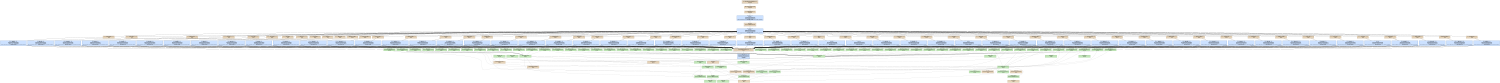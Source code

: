 digraph GSS {
   size = "10.000000,8.500000";
   concentrate = false;

   node [ shape = box, style = filled, color = "0.3 0.5 0.6", fillcolor = "0.3 0.2 0.9", fontname = "Monaco", fontsize = "9" ];
   n00001 [ label = "Default/libGSS.a\nba572453ced904dca6f3dbb826a83fc8\nMissing", color = "0.1 0.5 0.5", fillcolor = "0.1 0.2 0.9", peripheries = 3 ];
   n00002 [ label = "ppc/gss_libinit.o\n8d7881e9a98bd958b21a0d8b3ecbdd4b\nMissing", color = "0.1 0.5 0.5", fillcolor = "0.1 0.2 0.9" ];
   n00003 [ label = "Headers/Kerberos5Prefix.h\n0000000043975cdb0000000000001b65\nUpToDate" ];
   n00004 [ label = "Kerberos5Prefix-dolrzxllvuwqsqdsdpujjjnttwry/Kerberos5Prefix.h.gch\na92e23aca88b3f27a49ee60264ac1cb9\nMissing", color = "0.1 0.5 0.5", fillcolor = "0.1 0.2 0.9", peripheries = 3 ];
   n00005 [ label = "gssapi/gss_libinit.c\n0000000043975cdd00000000000004fc\nUpToDate" ];
   n00006 [ label = "ppc/disp_com_err_status.o\n18dd0921e01336841473f91779bd818e\nMissing", color = "0.1 0.5 0.5", fillcolor = "0.1 0.2 0.9" ];
   n00007 [ label = "generic/disp_com_err_status.c\n0000000043975cdd0000000000000905\nUpToDate" ];
   n00008 [ label = "ppc/disp_major_status.o\n1c949fa14297971062a3b6bff147780f\nMissing", color = "0.1 0.5 0.5", fillcolor = "0.1 0.2 0.9" ];
   n00009 [ label = "generic/disp_major_status.c\n0000000043975cdd0000000000002203\nUpToDate" ];
   n00010 [ label = "ppc/gssapi_generic.o\nd3687ed1070672fb3ac5341a1c69842f\nMissing", color = "0.1 0.5 0.5", fillcolor = "0.1 0.2 0.9" ];
   n00011 [ label = "generic/gssapi_generic.c\n0000000043975cdd0000000000001811\nUpToDate" ];
   n00012 [ label = "ppc/oid_ops.o\na5dab6c44d6c767a1d91e3dc9bcb2388\nMissing", color = "0.1 0.5 0.5", fillcolor = "0.1 0.2 0.9" ];
   n00013 [ label = "generic/oid_ops.c\n0000000043975cdd00000000000025f8\nUpToDate" ];
   n00014 [ label = "ppc/rel_buffer.o\n28a53aaaac1abc32f256302692ea35cf\nMissing", color = "0.1 0.5 0.5", fillcolor = "0.1 0.2 0.9" ];
   n00015 [ label = "generic/rel_buffer.c\n0000000043975cdd0000000000000710\nUpToDate" ];
   n00016 [ label = "ppc/rel_oid_set.o\n2dae4bbc6d60f2ddb8d6d41543e89181\nMissing", color = "0.1 0.5 0.5", fillcolor = "0.1 0.2 0.9" ];
   n00017 [ label = "generic/rel_oid_set.c\n0000000043975cdd0000000000000750\nUpToDate" ];
   n00018 [ label = "ppc/util_buffer.o\n56da5936ac83e92510b73ff135470aef\nMissing", color = "0.1 0.5 0.5", fillcolor = "0.1 0.2 0.9" ];
   n00019 [ label = "generic/util_buffer.c\n0000000043975cdd00000000000006c5\nUpToDate" ];
   n00020 [ label = "ppc/util_oid.o\n9b6314defb87b4a03dcbc07a96b034dd\nMissing", color = "0.1 0.5 0.5", fillcolor = "0.1 0.2 0.9" ];
   n00021 [ label = "generic/util_oid.c\n0000000043975cdd0000000000000958\nUpToDate" ];
   n00022 [ label = "ppc/util_ordering.o\nb84a7aff4fde25c822f0f70ea324fada\nMissing", color = "0.1 0.5 0.5", fillcolor = "0.1 0.2 0.9" ];
   n00023 [ label = "generic/util_ordering.c\n0000000043975cdd0000000000001a2c\nUpToDate" ];
   n00024 [ label = "ppc/util_set.o\n8454fa5f6ffbd6c4bb60dc87579a255b\nMissing", color = "0.1 0.5 0.5", fillcolor = "0.1 0.2 0.9" ];
   n00025 [ label = "generic/util_set.c\n0000000043975cdd000000000000090b\nUpToDate" ];
   n00026 [ label = "ppc/util_token.o\nbb53b7cf57ffe09ff8286de527fbdbab\nMissing", color = "0.1 0.5 0.5", fillcolor = "0.1 0.2 0.9" ];
   n00027 [ label = "generic/util_token.c\n0000000043975cdd00000000000019d5\nUpToDate" ];
   n00028 [ label = "ppc/util_validate.o\ncdf87b03011748301840b0b2ebf8b1dc\nMissing", color = "0.1 0.5 0.5", fillcolor = "0.1 0.2 0.9" ];
   n00029 [ label = "generic/util_validate.c\n0000000043975cdd00000000000018e8\nUpToDate" ];
   n00030 [ label = "ppc/accept_sec_context.o\nff9d74777640a760f19debf6d514ddf7\nMissing", color = "0.1 0.5 0.5", fillcolor = "0.1 0.2 0.9" ];
   n00031 [ label = "krb5/accept_sec_context.c\n0000000043975cdd00000000000074b5\nUpToDate" ];
   n00032 [ label = "ppc/acquire_cred.o\nd48e441c8ccfac51d6117a5f1714211d\nMissing", color = "0.1 0.5 0.5", fillcolor = "0.1 0.2 0.9" ];
   n00033 [ label = "krb5/acquire_cred.c\n0000000043975cdd00000000000046a0\nUpToDate" ];
   n00034 [ label = "ppc/add_cred.o\n32c1c17f03a40e3d76d345b97935efd1\nMissing", color = "0.1 0.5 0.5", fillcolor = "0.1 0.2 0.9" ];
   n00035 [ label = "krb5/add_cred.c\n0000000043975cdd0000000000002a79\nUpToDate" ];
   n00036 [ label = "ppc/canon_name.o\n61b0a40f15aaa326ac54ab1bc192a8dd\nMissing", color = "0.1 0.5 0.5", fillcolor = "0.1 0.2 0.9" ];
   n00037 [ label = "krb5/canon_name.c\n0000000043975cdd00000000000006d1\nUpToDate" ];
   n00038 [ label = "ppc/compare_name.o\n864991ac79f2d9deaa946a822e994259\nMissing", color = "0.1 0.5 0.5", fillcolor = "0.1 0.2 0.9" ];
   n00039 [ label = "krb5/compare_name.c\n0000000043975cdd0000000000000829\nUpToDate" ];
   n00040 [ label = "ppc/context_time.o\nf86533d16986d6434a0d2d7b0f5bb34e\nMissing", color = "0.1 0.5 0.5", fillcolor = "0.1 0.2 0.9" ];
   n00041 [ label = "krb5/context_time.c\n0000000043975cdd00000000000008a6\nUpToDate" ];
   n00042 [ label = "ppc/copy_ccache.o\nb5f3b747e79e4cc8c8b8a60783e9142a\nMissing", color = "0.1 0.5 0.5", fillcolor = "0.1 0.2 0.9" ];
   n00043 [ label = "krb5/copy_ccache.c\n0000000043975cdd0000000000000653\nUpToDate" ];
   n00044 [ label = "ppc/delete_sec_context.o\ned2a0dc343ac8fb7b99f7b2fa99d1939\nMissing", color = "0.1 0.5 0.5", fillcolor = "0.1 0.2 0.9" ];
   n00045 [ label = "krb5/delete_sec_context.c\n0000000043975cdd0000000000000d84\nUpToDate" ];
   n00046 [ label = "ppc/disp_name.o\n4df8b6c30d6b6c103aacfff614cd6e80\nMissing", color = "0.1 0.5 0.5", fillcolor = "0.1 0.2 0.9" ];
   n00047 [ label = "krb5/disp_name.c\n0000000043975cdd00000000000009b4\nUpToDate" ];
   n00048 [ label = "ppc/disp_status.o\n829847258e32ddabca9f53e924b565cf\nMissing", color = "0.1 0.5 0.5", fillcolor = "0.1 0.2 0.9" ];
   n00049 [ label = "krb5/disp_status.c\n0000000043975cdd0000000000000937\nUpToDate" ];
   n00050 [ label = "ppc/duplicate_name.o\nf22f39f88ec3435d7720b5333ec584d7\nMissing", color = "0.1 0.5 0.5", fillcolor = "0.1 0.2 0.9" ];
   n00051 [ label = "krb5/duplicate_name.c\n0000000043975cdd00000000000008d5\nUpToDate" ];
   n00052 [ label = "ppc/export_name.o\n0062fc764b492961ff43aed459fc3e86\nMissing", color = "0.1 0.5 0.5", fillcolor = "0.1 0.2 0.9" ];
   n00053 [ label = "krb5/export_name.c\n0000000043975cdd0000000000000afb\nUpToDate" ];
   n00054 [ label = "ppc/export_sec_context.o\n770791a4f412e22080cfa0b222a6a417\nMissing", color = "0.1 0.5 0.5", fillcolor = "0.1 0.2 0.9" ];
   n00055 [ label = "krb5/export_sec_context.c\n0000000043975cdd0000000000000c79\nUpToDate" ];
   n00056 [ label = "ppc/get_tkt_flags.o\n2a25ba93b81a2383073b1deedc38d035\nMissing", color = "0.1 0.5 0.5", fillcolor = "0.1 0.2 0.9" ];
   n00057 [ label = "krb5/get_tkt_flags.c\n0000000043975cdd0000000000000786\nUpToDate" ];
   n00058 [ label = "ppc/gssapi_krb5.o\nced040c2c2f312b8cd49bd5026575208\nMissing", color = "0.1 0.5 0.5", fillcolor = "0.1 0.2 0.9" ];
   n00059 [ label = "krb5/gssapi_krb5.c\n0000000043975cdd0000000000002166\nUpToDate" ];
   n00060 [ label = "ppc/import_name.o\n85741102b0a8d7bd1f876fb140665e5b\nMissing", color = "0.1 0.5 0.5", fillcolor = "0.1 0.2 0.9" ];
   n00061 [ label = "krb5/import_name.c\n0000000043975cdd0000000000001a10\nUpToDate" ];
   n00062 [ label = "ppc/indicate_mechs.o\n2082791222ff5f4fa4d2b58fa17d88a8\nMissing", color = "0.1 0.5 0.5", fillcolor = "0.1 0.2 0.9" ];
   n00063 [ label = "krb5/indicate_mechs.c\n0000000043975cdd0000000000000649\nUpToDate" ];
   n00064 [ label = "ppc/import_sec_context.o\n972f70c0d2c0cbb58389a5d347a7281d\nMissing", color = "0.1 0.5 0.5", fillcolor = "0.1 0.2 0.9" ];
   n00065 [ label = "krb5/import_sec_context.c\n0000000043975cdd0000000000000f91\nUpToDate" ];
   n00066 [ label = "ppc/init_sec_context.o\n8187caf3b4d74eb558b7c7cf2e239e3f\nMissing", color = "0.1 0.5 0.5", fillcolor = "0.1 0.2 0.9" ];
   n00067 [ label = "krb5/init_sec_context.c\n0000000043975cdd0000000000006c5d\nUpToDate" ];
   n00068 [ label = "ppc/inq_context.o\n3e2b828dd17b8da94412b5375c2d1e62\nMissing", color = "0.1 0.5 0.5", fillcolor = "0.1 0.2 0.9" ];
   n00069 [ label = "krb5/inq_context.c\n0000000043975cdd0000000000000f30\nUpToDate" ];
   n00070 [ label = "ppc/inq_cred.o\n06804392cc62910621d9c55dd414e1a8\nMissing", color = "0.1 0.5 0.5", fillcolor = "0.1 0.2 0.9" ];
   n00071 [ label = "krb5/inq_cred.c\n0000000043975cdd0000000000002059\nUpToDate" ];
   n00072 [ label = "ppc/inq_names.o\ne48379aa1fcd8fe349546755a07cbdd7\nMissing", color = "0.1 0.5 0.5", fillcolor = "0.1 0.2 0.9" ];
   n00073 [ label = "krb5/inq_names.c\n0000000043975cdd0000000000000d28\nUpToDate" ];
   n00074 [ label = "ppc/k5seal.o\n0bba29c9bf245081f66d1f1a21a4f5fb\nMissing", color = "0.1 0.5 0.5", fillcolor = "0.1 0.2 0.9" ];
   n00075 [ label = "krb5/k5seal.c\n0000000043975cdd0000000000002bdd\nUpToDate" ];
   n00076 [ label = "ppc/k5unseal.o\n14b729ed5ba855c180a624ed09e51a6d\nMissing", color = "0.1 0.5 0.5", fillcolor = "0.1 0.2 0.9" ];
   n00077 [ label = "krb5/k5unseal.c\n0000000043975cdd0000000000003a87\nUpToDate" ];
   n00078 [ label = "ppc/krb5_gss_glue.o\nd767f904d74909eac0448988562a8002\nMissing", color = "0.1 0.5 0.5", fillcolor = "0.1 0.2 0.9" ];
   n00079 [ label = "krb5/krb5_gss_glue.c\n0000000043975cdd00000000000040c6\nUpToDate" ];
   n00080 [ label = "ppc/process_context_token.o\nf6386085dd78db59e9fc7038d26733df\nMissing", color = "0.1 0.5 0.5", fillcolor = "0.1 0.2 0.9" ];
   n00081 [ label = "krb5/process_context_token.c\n0000000043975cdd000000000000087e\nUpToDate" ];
   n00082 [ label = "ppc/rel_cred.o\na40786b0f09a35040b2aa7d3f2bfefaa\nMissing", color = "0.1 0.5 0.5", fillcolor = "0.1 0.2 0.9" ];
   n00083 [ label = "krb5/rel_cred.c\n0000000043975cdd0000000000000a34\nUpToDate" ];
   n00084 [ label = "ppc/rel_oid.o\n436dbc6ac9baaa5a6ae8133a1bfe553e\nMissing", color = "0.1 0.5 0.5", fillcolor = "0.1 0.2 0.9" ];
   n00085 [ label = "krb5/rel_oid.c\n0000000043975cdd0000000000000ae3\nUpToDate" ];
   n00086 [ label = "ppc/seal.o\n5f653533f391e2ac99d61e9dcea40ea0\nMissing", color = "0.1 0.5 0.5", fillcolor = "0.1 0.2 0.9" ];
   n00087 [ label = "krb5/seal.c\n0000000043975cdd0000000000000915\nUpToDate" ];
   n00088 [ label = "ppc/ser_sctx.o\n0a6fdd03987b1147895cbb5eea2c13ff\nMissing", color = "0.1 0.5 0.5", fillcolor = "0.1 0.2 0.9" ];
   n00089 [ label = "krb5/ser_sctx.c\n0000000043975cdd0000000000004746\nUpToDate" ];
   n00090 [ label = "ppc/set_ccache.o\ndf4b7a21687d761cca063ad29e6446e2\nMissing", color = "0.1 0.5 0.5", fillcolor = "0.1 0.2 0.9" ];
   n00091 [ label = "krb5/set_ccache.c\n0000000043975cdd0000000000000aca\nUpToDate" ];
   n00092 [ label = "ppc/sign.o\nd61b910b6634fb0c3746790d59f73b69\nMissing", color = "0.1 0.5 0.5", fillcolor = "0.1 0.2 0.9" ];
   n00093 [ label = "krb5/sign.c\n0000000043975cdd0000000000000800\nUpToDate" ];
   n00094 [ label = "ppc/unseal.o\n9085a79949e7ecd392634a042472173d\nMissing", color = "0.1 0.5 0.5", fillcolor = "0.1 0.2 0.9" ];
   n00095 [ label = "krb5/unseal.c\n0000000043975cdd0000000000000928\nUpToDate" ];
   n00096 [ label = "ppc/util_cksum.o\n916327c61ba3edd38263950d0a025c05\nMissing", color = "0.1 0.5 0.5", fillcolor = "0.1 0.2 0.9" ];
   n00097 [ label = "krb5/util_cksum.c\n0000000043975cdd0000000000000ce2\nUpToDate" ];
   n00098 [ label = "ppc/rel_name.o\neaac11e85597d756b39afc5559cbd44e\nMissing", color = "0.1 0.5 0.5", fillcolor = "0.1 0.2 0.9" ];
   n00099 [ label = "krb5/rel_name.c\n0000000043975cdd0000000000000766\nUpToDate" ];
   n00100 [ label = "ppc/util_crypt.o\nefe5d8b082d2aaf0098c17ce2c17a012\nMissing", color = "0.1 0.5 0.5", fillcolor = "0.1 0.2 0.9" ];
   n00101 [ label = "krb5/util_crypt.c\n0000000043975cdd0000000000001c3f\nUpToDate" ];
   n00102 [ label = "ppc/util_seed.o\nfd1223c46b409f39e0a99671d1d6eb40\nMissing", color = "0.1 0.5 0.5", fillcolor = "0.1 0.2 0.9" ];
   n00103 [ label = "krb5/util_seed.c\n0000000043975cdd000000000000075a\nUpToDate" ];
   n00104 [ label = "ppc/val_cred.o\n342b7fca9d5f0135e765254aef78a561\nMissing", color = "0.1 0.5 0.5", fillcolor = "0.1 0.2 0.9" ];
   n00105 [ label = "krb5/val_cred.c\n0000000043975cdd0000000000000b7b\nUpToDate" ];
   n00106 [ label = "ppc/util_seqnum.o\n676e7e3d96e4447447c098630c89798a\nMissing", color = "0.1 0.5 0.5", fillcolor = "0.1 0.2 0.9" ];
   n00107 [ label = "krb5/util_seqnum.c\n0000000043975cdd0000000000000cca\nUpToDate" ];
   n00108 [ label = "ppc/verify.o\nd0d2efcda663b6e54df6a3fa96edfcdb\nMissing", color = "0.1 0.5 0.5", fillcolor = "0.1 0.2 0.9" ];
   n00109 [ label = "krb5/verify.c\n0000000043975cdd000000000000088e\nUpToDate" ];
   n00110 [ label = "ppc/wrap_size_limit.o\n817ecba158d3192459a707e6e54b75f4\nMissing", color = "0.1 0.5 0.5", fillcolor = "0.1 0.2 0.9" ];
   n00111 [ label = "krb5/wrap_size_limit.c\n0000000043975cdd00000000000017aa\nUpToDate" ];
   n00112 [ label = "ppc/k5sealv3.o\n4504a389032352871c7fc78112430451\nMissing", color = "0.1 0.5 0.5", fillcolor = "0.1 0.2 0.9" ];
   n00113 [ label = "krb5/k5sealv3.c\n0000000043975cdd0000000000003802\nUpToDate" ];
   n00114 [ label = "<Default/libGSS.a>\ncb20a81e3bcef6a78c7c456f49055a3e\nDepsUpdated", color = "0.1 0.5 0.5", fillcolor = "0.1 0.2 0.9", style = "filled,dashed" ];
   n00115 [ label = "<postprocessing_dependency_collector>\ncb20a81e3bcef6a78c7c456f49055a3e\nDepsUpdated", color = "0.1 0.5 0.5", fillcolor = "0.1 0.2 0.9", style = "filled,dashed" ];
   n00116 [ label = "<postprocessing_permissions_dependency_collector>\ncb20a81e3bcef6a78c7c456f49055a3e\nDepsUpdated", color = "0.1 0.5 0.5", fillcolor = "0.1 0.2 0.9", peripheries = 3 ];
   n00117 [ label = "ErrorTables/gssapi_err_generic.h\n00000000000000000000000000000000\nMissing", color = "0.1 0.5 0.5", fillcolor = "0.1 0.2 0.9" ];
   n00118 [ label = "ErrorTables/gssapi_err_krb5.h\n00000000000000000000000000000000\nMissing", color = "0.1 0.5 0.5", fillcolor = "0.1 0.2 0.9" ];
   n00119 [ label = "krb5/gssapiP_krb5.h\n0000000043975cdd00000000000050ae\nUpToDate" ];
   n00120 [ label = "gssapi/gss_libinit.h\n0000000043975cdd00000000000000b7\nUpToDate" ];
   n00121 [ label = "include/k5-platform.h\n0000000043975cdc000000000000453b\nUpToDate" ];
   n00122 [ label = "generic/gssapiP_generic.h\n0000000043975cdd0000000000002184\nUpToDate" ];
   n00123 [ label = "include/com_err.h\n00000000000000000000000000000000\nMissing", color = "0.1 0.5 0.5", fillcolor = "0.1 0.2 0.9" ];
   n00124 [ label = "include/limits.h\n0000000043765f840000000000000d8e\nUpToDate" ];
   n00125 [ label = "include/k5-int.h\n0000000043975cdc000000000000ec3b\nUpToDate" ];
   n00126 [ label = "krb5/gssapiP_krb5.h\n0000000043975cdd00000000000050ae\nUpToDate" ];
   n00127 [ label = "gssapi/gss_libinit.h\n0000000043975cdd00000000000000b7\nUpToDate" ];
   n00128 [ label = "include/krb5.h\n00000000000000000000000000000000\nMissing", color = "0.1 0.5 0.5", fillcolor = "0.1 0.2 0.9" ];
   n00129 [ label = "generic/gssapiP_generic.h\n0000000043975cdd0000000000002184\nUpToDate" ];
   n00130 [ label = "gssapi/gssapi_krb5.h\n00000000000000000000000000000000\nMissing", color = "0.1 0.5 0.5", fillcolor = "0.1 0.2 0.9" ];
   n00131 [ label = "include/k5-thread.h\n0000000043975cdc0000000000005fce\nUpToDate" ];
   n00132 [ label = "generic/gssapi_generic.h\n0000000043975cdd0000000000000800\nUpToDate" ];
   n00133 [ label = "krb5/osconf.h\n00000000000000000000000000000000\nMissing", color = "0.1 0.5 0.5", fillcolor = "0.1 0.2 0.9" ];
   n00134 [ label = "include/win-mac.h\n0000000043975cdc00000000000013ae\nUpToDate" ];
   n00135 [ label = "krb5/autoconf.h\n00000000000000000000000000000000\nMissing", color = "0.1 0.5 0.5", fillcolor = "0.1 0.2 0.9" ];
   n00136 [ label = "include/k5-platform.h\n0000000043975cdc000000000000453b\nUpToDate" ];
   n00137 [ label = "include/profile.h\n00000000000000000000000000000000\nMissing", color = "0.1 0.5 0.5", fillcolor = "0.1 0.2 0.9" ];
   n00138 [ label = "include/port-sockets.h\n0000000043975cdc000000000000151a\nUpToDate" ];
   n00139 [ label = "include/socket-utils.h\n0000000043975cdc0000000000001165\nUpToDate" ];
   n00140 [ label = "include/k5-thread.h\n0000000043975cdc0000000000005fce\nUpToDate" ];
   n00141 [ label = "krb5/kdb.h\n0000000043975cdc000000000000305f\nUpToDate" ];
   n00142 [ label = "include/syslimits.h\n0000000043765e16000000000000014a\nUpToDate" ];
   n00143 [ label = "include/stdint.h\n0000000043765d5e0000000000001a59\nUpToDate" ];
   n00144 [ label = "gssrpc/netdb.h\n00000000000000000000000000000000\nMissing", color = "0.1 0.5 0.5", fillcolor = "0.1 0.2 0.9" ];
   n00145 [ label = "gssapi/gssapi.h\n00000000000000000000000000000000\nMissing", color = "0.1 0.5 0.5", fillcolor = "0.1 0.2 0.9" ];
   n00146 [ label = "krb/auth_con.h\n0000000043975cdd0000000000000466\nUpToDate" ];
   n00147 [ label = "include/stdarg.h\n0000000043765d7e00000000000010d9\nUpToDate" ];

   node [ shape = box, style = "filled,bold", color = "0.7 0.5 0.7", fillcolor = "0.7 0.2 1.0", fontname = "Monaco", fontsize = "9" ];
   c00001 [ label = "CompileC gss_libinit.o <wt:4>\nwaitCount: 0\na92e23aceb1c63faa49ee60264aca582\n^ 2456a2454297baa21684eb895a6778c9\n= 8d7881e9a98bd958b21a0d8b3ecbdd4b\nIndirectlyNeedsToRun\nNeeds to run because at least one of the inputs to the command are scheduled to be updated.", color = "0.6 0.5 0.7", fillcolor = "0.6 0.2 1.0" ];
   c00002 [ label = "ProcessPCH Kerberos5Prefix.h.gch <wt:3>\nwaitCount: 0\n0000000043975cdb0000000000001b65\n^ a92e23aceb1c63fca49ee60264ac07dc\n= a92e23aca88b3f27a49ee60264ac1cb9\nNeedsToRun\n1 output is missing", color = "0.6 0.5 0.7", fillcolor = "0.6 0.2 1.0" ];
   c00003 [ label = "CompileC disp_com_err_status.o <wt:4>\nwaitCount: 0\na92e23aceb1c6268a49ee60264acee53\n^ b1f32a8d0b0f54ecb0ed1f151d116fdd\n= 18dd0921e01336841473f91779bd818e\nIndirectlyNeedsToRun\nNeeds to run because at least one of the inputs to the command are scheduled to be updated.", color = "0.6 0.5 0.7", fillcolor = "0.6 0.2 1.0" ];
   c00004 [ label = "CompileC disp_major_status.o <wt:4>\nwaitCount: 0\na92e23aceb1c6268a49ee60264acc555\n^ b5babc0da98bf578c63d50bd95ebbd5a\n= 1c949fa14297971062a3b6bff147780f\nIndirectlyNeedsToRun\nNeeds to run because at least one of the inputs to the command are scheduled to be updated.", color = "0.6 0.5 0.7", fillcolor = "0.6 0.2 1.0" ];
   c00005 [ label = "CompileC gssapi_generic.o <wt:4>\nwaitCount: 0\na92e23aceb1c6268a49ee60264acff47\n^ 7a465d7dec1a10939e5bd21878c57b68\n= d3687ed1070672fb3ac5341a1c69842f\nIndirectlyNeedsToRun\nNeeds to run because at least one of the inputs to the command are scheduled to be updated.", color = "0.6 0.5 0.7", fillcolor = "0.6 0.2 1.0" ];
   c00006 [ label = "CompileC oid_ops.o <wt:4>\nwaitCount: 0\na92e23aceb1c6268a49ee60264acc2ae\n^ 0cf49568a6701412b90f05deff67e126\n= a5dab6c44d6c767a1d91e3dc9bcb2388\nIndirectlyNeedsToRun\nNeeds to run because at least one of the inputs to the command are scheduled to be updated.", color = "0.6 0.5 0.7", fillcolor = "0.6 0.2 1.0" ];
   c00007 [ label = "CompileC rel_buffer.o <wt:4>\nwaitCount: 0\na92e23aceb1c6268a49ee60264ace046\n^ 818b19064706de5a56c8d624f646d589\n= 28a53aaaac1abc32f256302692ea35cf\nIndirectlyNeedsToRun\nNeeds to run because at least one of the inputs to the command are scheduled to be updated.", color = "0.6 0.5 0.7", fillcolor = "0.6 0.2 1.0" ];
   c00008 [ label = "CompileC rel_oid_set.o <wt:4>\nwaitCount: 0\na92e23aceb1c6268a49ee60264ace006\n^ 84806810867c90b51c48321727447187\n= 2dae4bbc6d60f2ddb8d6d41543e89181\nIndirectlyNeedsToRun\nNeeds to run because at least one of the inputs to the command are scheduled to be updated.", color = "0.6 0.5 0.7", fillcolor = "0.6 0.2 1.0" ];
   c00009 [ label = "CompileC util_buffer.o <wt:4>\nwaitCount: 0\na92e23aceb1c6268a49ee60264ace193\n^ fff47a9a479f8b4db429d9f351ebeb7c\n= 56da5936ac83e92510b73ff135470aef\nIndirectlyNeedsToRun\nNeeds to run because at least one of the inputs to the command are scheduled to be updated.", color = "0.6 0.5 0.7", fillcolor = "0.6 0.2 1.0" ];
   c00010 [ label = "CompileC util_oid.o <wt:4>\nwaitCount: 0\na92e23aceb1c6268a49ee60264acee0e\n^ 324d3772109bd6c899552678f21cdad3\n= 9b6314defb87b4a03dcbc07a96b034dd\nIndirectlyNeedsToRun\nNeeds to run because at least one of the inputs to the command are scheduled to be updated.", color = "0.6 0.5 0.7", fillcolor = "0.6 0.2 1.0" ];
   c00011 [ label = "CompileC util_ordering.o <wt:4>\nwaitCount: 0\na92e23aceb1c6268a49ee60264acfd7a\n^ 11645953a4c247a0866e110cc78807a0\n= b84a7aff4fde25c822f0f70ea324fada\nIndirectlyNeedsToRun\nNeeds to run because at least one of the inputs to the command are scheduled to be updated.", color = "0.6 0.5 0.7", fillcolor = "0.6 0.2 1.0" ];
   c00012 [ label = "CompileC util_set.o <wt:4>\nwaitCount: 0\na92e23aceb1c6268a49ee60264acee5d\n^ 2d7ad9f384e7b4ac1ffe3a853336cb06\n= 8454fa5f6ffbd6c4bb60dc87579a255b\nIndirectlyNeedsToRun\nNeeds to run because at least one of the inputs to the command are scheduled to be updated.", color = "0.6 0.5 0.7", fillcolor = "0.6 0.2 1.0" ];
   c00013 [ label = "CompileC util_token.o <wt:4>\nwaitCount: 0\na92e23aceb1c6268a49ee60264acfe83\n^ 127d9463bce382f75cb68be743572528\n= bb53b7cf57ffe09ff8286de527fbdbab\nIndirectlyNeedsToRun\nNeeds to run because at least one of the inputs to the command are scheduled to be updated.", color = "0.6 0.5 0.7", fillcolor = "0.6 0.2 1.0" ];
   c00014 [ label = "CompileC util_validate.o <wt:4>\nwaitCount: 0\na92e23aceb1c63faa49ee60264acf37a\n^ 64d658afea0b2bcabcde56b08f5442a6\n= cdf87b03011748301840b0b2ebf8b1dc\nIndirectlyNeedsToRun\nNeeds to run because at least one of the inputs to the command are scheduled to be updated.", color = "0.6 0.5 0.7", fillcolor = "0.6 0.2 1.0" ];
   c00015 [ label = "CompileC accept_sec_context.o <wt:4>\nwaitCount: 0\na92e23aca86a3f37a49ee60264ac4280\n^ 56b357dbde2a985755030df4b1b89f77\n= ff9d74777640a760f19debf6d514ddf7\nIndirectlyNeedsToRun\nNeeds to run because at least one of the inputs to the command are scheduled to be updated.", color = "0.6 0.5 0.7", fillcolor = "0.6 0.2 1.0" ];
   c00016 [ label = "CompileC acquire_cred.o <wt:4>\nwaitCount: 0\na92e23acebfd63eaa49ee60264ac7022\n^ 7da067b06732cfbb728f9c5d73b8513f\n= d48e441c8ccfac51d6117a5f1714211d\nIndirectlyNeedsToRun\nNeeds to run because at least one of the inputs to the command are scheduled to be updated.", color = "0.6 0.5 0.7", fillcolor = "0.6 0.2 1.0" ];
   c00017 [ label = "CompileC add_cred.o <wt:4>\nwaitCount: 0\na92e23aca88b3eb5a49ee60264ac9d81\n^ 9befe2d3ab2f3088d24da3bb1d997250\n= 32c1c17f03a40e3d76d345b97935efd1\nIndirectlyNeedsToRun\nNeeds to run because at least one of the inputs to the command are scheduled to be updated.", color = "0.6 0.5 0.7", fillcolor = "0.6 0.2 1.0" ];
   c00018 [ label = "CompileC canon_name.o <wt:4>\nwaitCount: 0\na92e23aca88b3eb5a49ee60264acb129\n^ c89e87a3bd219d9308ca4d19a53e19f4\n= 61b0a40f15aaa326ac54ab1bc192a8dd\nIndirectlyNeedsToRun\nNeeds to run because at least one of the inputs to the command are scheduled to be updated.", color = "0.6 0.5 0.7", fillcolor = "0.6 0.2 1.0" ];
   c00019 [ label = "CompileC compare_name.o <wt:4>\nwaitCount: 0\na92e23aca88b3eb5a49ee60264acbfd1\n^ 2f67b200d179e76b0e0a8c804a35fd88\n= 864991ac79f2d9deaa946a822e994259\nIndirectlyNeedsToRun\nNeeds to run because at least one of the inputs to the command are scheduled to be updated.", color = "0.6 0.5 0.7", fillcolor = "0.6 0.2 1.0" ];
   c00020 [ label = "CompileC context_time.o <wt:4>\nwaitCount: 0\na92e23aca88b3eb5a49ee60264acbf5e\n^ 514b107dc10de8f6ee93cb796bf70c10\n= f86533d16986d6434a0d2d7b0f5bb34e\nIndirectlyNeedsToRun\nNeeds to run because at least one of the inputs to the command are scheduled to be updated.", color = "0.6 0.5 0.7", fillcolor = "0.6 0.2 1.0" ];
   c00021 [ label = "CompileC copy_ccache.o <wt:4>\nwaitCount: 0\na92e23aca88b3eb5a49ee60264acb1ab\n^ 1cdd94eb4f15727d6c264005e745a581\n= b5f3b747e79e4cc8c8b8a60783e9142a\nIndirectlyNeedsToRun\nNeeds to run because at least one of the inputs to the command are scheduled to be updated.", color = "0.6 0.5 0.7", fillcolor = "0.6 0.2 1.0" ];
   c00022 [ label = "CompileC delete_sec_context.o <wt:4>\nwaitCount: 0\na92e23aca88b3eb5a49ee60264acba7c\n^ 44042e6feb27b1021d019d2dcd31a345\n= ed2a0dc343ac8fb7b99f7b2fa99d1939\nIndirectlyNeedsToRun\nNeeds to run because at least one of the inputs to the command are scheduled to be updated.", color = "0.6 0.5 0.7", fillcolor = "0.6 0.2 1.0" ];
   c00023 [ label = "CompileC disp_name.o <wt:4>\nwaitCount: 0\na92e23aca88b3eb5a49ee60264acbe4c\n^ e4d6956fa5e052a59e3219f47061d0cc\n= 4df8b6c30d6b6c103aacfff614cd6e80\nIndirectlyNeedsToRun\nNeeds to run because at least one of the inputs to the command are scheduled to be updated.", color = "0.6 0.5 0.7", fillcolor = "0.6 0.2 1.0" ];
   c00024 [ label = "CompileC disp_status.o <wt:4>\nwaitCount: 0\na92e23aceb1c6268a49ee60264acbe78\n^ 2bb66489652ebfc36e01b5eb4019dbb7\n= 829847258e32ddabca9f53e924b565cf\nIndirectlyNeedsToRun\nNeeds to run because at least one of the inputs to the command are scheduled to be updated.", color = "0.6 0.5 0.7", fillcolor = "0.6 0.2 1.0" ];
   c00025 [ label = "CompileC duplicate_name.o <wt:4>\nwaitCount: 0\na92e23aca88b3eb5a49ee60264acbf2d\n^ 5b011a5426487de8d3be53315a693bfa\n= f22f39f88ec3435d7720b5333ec584d7\nIndirectlyNeedsToRun\nNeeds to run because at least one of the inputs to the command are scheduled to be updated.", color = "0.6 0.5 0.7", fillcolor = "0.6 0.2 1.0" ];
   c00026 [ label = "CompileC export_name.o <wt:4>\nwaitCount: 0\na92e23aca88b3eb5a49ee60264acbd03\n^ a94cdfdae3c217d45bdd48d63d508385\n= 0062fc764b492961ff43aed459fc3e86\nIndirectlyNeedsToRun\nNeeds to run because at least one of the inputs to the command are scheduled to be updated.", color = "0.6 0.5 0.7", fillcolor = "0.6 0.2 1.0" ];
   c00027 [ label = "CompileC export_sec_context.o <wt:4>\nwaitCount: 0\na92e23aca88b3eb5a49ee60264acbb81\n^ de29b2085c99dc95245146b0460a1f96\n= 770791a4f412e22080cfa0b222a6a417\nIndirectlyNeedsToRun\nNeeds to run because at least one of the inputs to the command are scheduled to be updated.", color = "0.6 0.5 0.7", fillcolor = "0.6 0.2 1.0" ];
   c00028 [ label = "CompileC get_tkt_flags.o <wt:4>\nwaitCount: 0\na92e23aca88b3eb5a49ee60264acb07e\n^ 830b993f10911d36a3a5fbecb894604b\n= 2a25ba93b81a2383073b1deedc38d035\nIndirectlyNeedsToRun\nNeeds to run because at least one of the inputs to the command are scheduled to be updated.", color = "0.6 0.5 0.7", fillcolor = "0.6 0.2 1.0" ];
   c00029 [ label = "CompileC gssapi_krb5.o <wt:4>\nwaitCount: 0\na92e23aca86a3f37a49ee60264ac1753\n^ 67fe636e6a992d8f69d75b5242fb455b\n= ced040c2c2f312b8cd49bd5026575208\nIndirectlyNeedsToRun\nNeeds to run because at least one of the inputs to the command are scheduled to be updated.", color = "0.6 0.5 0.7", fillcolor = "0.6 0.2 1.0" ];
   c00030 [ label = "CompileC import_name.o <wt:4>\nwaitCount: 0\na92e23aca88b3eb5a49ee60264acade8\n^ 2c5a32ae1823e908bb1989b324caf3b3\n= 85741102b0a8d7bd1f876fb140665e5b\nIndirectlyNeedsToRun\nNeeds to run because at least one of the inputs to the command are scheduled to be updated.", color = "0.6 0.5 0.7", fillcolor = "0.6 0.2 1.0" ];
   c00031 [ label = "CompileC indicate_mechs.o <wt:4>\nwaitCount: 0\na92e23aca88b3eb5a49ee60264acb1b1\n^ 89ac5abe8a7461fa004c538dc5d13919\n= 2082791222ff5f4fa4d2b58fa17d88a8\nIndirectlyNeedsToRun\nNeeds to run because at least one of the inputs to the command are scheduled to be updated.", color = "0.6 0.5 0.7", fillcolor = "0.6 0.2 1.0" ];
   c00032 [ label = "CompileC import_sec_context.o <wt:4>\nwaitCount: 0\na92e23aca86a3f37a49ee60264ac39a4\n^ 3e01536c7aaaf482271743d1230b11b9\n= 972f70c0d2c0cbb58389a5d347a7281d\nIndirectlyNeedsToRun\nNeeds to run because at least one of the inputs to the command are scheduled to be updated.", color = "0.6 0.5 0.7", fillcolor = "0.6 0.2 1.0" ];
   c00033 [ label = "CompileC init_sec_context.o <wt:4>\nwaitCount: 0\na92e23acebfd63eaa49ee60264ac5e0e\n^ 28a9e95f5f2a2d5ffc2921cd4a8fc031\n= 8187caf3b4d74eb558b7c7cf2e239e3f\nIndirectlyNeedsToRun\nNeeds to run because at least one of the inputs to the command are scheduled to be updated.", color = "0.6 0.5 0.7", fillcolor = "0.6 0.2 1.0" ];
   c00034 [ label = "CompileC inq_context.o <wt:4>\nwaitCount: 0\na92e23aca88b3eb5a49ee60264acb8c8\n^ 9705a12179f0b31ce08c53353881a6aa\n= 3e2b828dd17b8da94412b5375c2d1e62\nIndirectlyNeedsToRun\nNeeds to run because at least one of the inputs to the command are scheduled to be updated.", color = "0.6 0.5 0.7", fillcolor = "0.6 0.2 1.0" ];
   c00035 [ label = "CompileC inq_cred.o <wt:4>\nwaitCount: 0\na92e23aca88b3eb5a49ee60264ac97a1\n^ afae603e64e9afb38547235fb0b87609\n= 06804392cc62910621d9c55dd414e1a8\nIndirectlyNeedsToRun\nNeeds to run because at least one of the inputs to the command are scheduled to be updated.", color = "0.6 0.5 0.7", fillcolor = "0.6 0.2 1.0" ];
   c00036 [ label = "CompileC inq_names.o <wt:4>\nwaitCount: 0\na92e23aca88b3eb5a49ee60264acbad0\n^ 4dad5a06b746b156edca8157c4d00707\n= e48379aa1fcd8fe349546755a07cbdd7\nIndirectlyNeedsToRun\nNeeds to run because at least one of the inputs to the command are scheduled to be updated.", color = "0.6 0.5 0.7", fillcolor = "0.6 0.2 1.0" ];
   c00037 [ label = "CompileC k5seal.o <wt:4>\nwaitCount: 0\na92e23aca88b3eb5a49ee60264ac9c25\n^ a2940a6517af6e3452f3f918450869de\n= 0bba29c9bf245081f66d1f1a21a4f5fb\nIndirectlyNeedsToRun\nNeeds to run because at least one of the inputs to the command are scheduled to be updated.", color = "0.6 0.5 0.7", fillcolor = "0.6 0.2 1.0" ];
   c00038 [ label = "CompileC k5unseal.o <wt:4>\nwaitCount: 0\na92e23aca88b3eb5a49ee60264ac8d7f\n^ bd990a41f3236b742438c2ef6d499712\n= 14b729ed5ba855c180a624ed09e51a6d\nIndirectlyNeedsToRun\nNeeds to run because at least one of the inputs to the command are scheduled to be updated.", color = "0.6 0.5 0.7", fillcolor = "0.6 0.2 1.0" ];
   c00039 [ label = "CompileC krb5_gss_glue.o <wt:4>\nwaitCount: 0\na92e23aca88b3eb5a49ee60264acf73e\n^ 7e49daa87fc2375f64da6f8a3286773c\n= d767f904d74909eac0448988562a8002\nIndirectlyNeedsToRun\nNeeds to run because at least one of the inputs to the command are scheduled to be updated.", color = "0.6 0.5 0.7", fillcolor = "0.6 0.2 1.0" ];
   c00040 [ label = "CompileC process_context_token.o <wt:4>\nwaitCount: 0\na92e23aca88b3eb5a49ee60264acbf86\n^ 5f16432975f3e5ec4d62963ab6cb8c59\n= f6386085dd78db59e9fc7038d26733df\nIndirectlyNeedsToRun\nNeeds to run because at least one of the inputs to the command are scheduled to be updated.", color = "0.6 0.5 0.7", fillcolor = "0.6 0.2 1.0" ];
   c00041 [ label = "CompileC rel_cred.o <wt:4>\nwaitCount: 0\na92e23aca88b3eb5a49ee60264acbdcc\n^ 0d29a51c58110bb1afb441d196135266\n= a40786b0f09a35040b2aa7d3f2bfefaa\nIndirectlyNeedsToRun\nNeeds to run because at least one of the inputs to the command are scheduled to be updated.", color = "0.6 0.5 0.7", fillcolor = "0.6 0.2 1.0" ];
   c00042 [ label = "CompileC rel_oid.o <wt:4>\nwaitCount: 0\na92e23aca88b3eb5a49ee60264acbd1b\n^ ea439fc6613194efce76f5387f52e825\n= 436dbc6ac9baaa5a6ae8133a1bfe553e\nIndirectlyNeedsToRun\nNeeds to run because at least one of the inputs to the command are scheduled to be updated.", color = "0.6 0.5 0.7", fillcolor = "0.6 0.2 1.0" ];
   c00043 [ label = "CompileC seal.o <wt:4>\nwaitCount: 0\na92e23aca88b3eb5a49ee60264acbeed\n^ f64b169f5b1adc193d48f89faa08b04d\n= 5f653533f391e2ac99d61e9dcea40ea0\nIndirectlyNeedsToRun\nNeeds to run because at least one of the inputs to the command are scheduled to be updated.", color = "0.6 0.5 0.7", fillcolor = "0.6 0.2 1.0" ];
   c00044 [ label = "CompileC ser_sctx.o <wt:4>\nwaitCount: 0\na92e23aca86a3f37a49ee60264ac7173\n^ a341feaf30112e702dc25d5c8e80628c\n= 0a6fdd03987b1147895cbb5eea2c13ff\nIndirectlyNeedsToRun\nNeeds to run because at least one of the inputs to the command are scheduled to be updated.", color = "0.6 0.5 0.7", fillcolor = "0.6 0.2 1.0" ];
   c00045 [ label = "CompileC set_ccache.o <wt:4>\nwaitCount: 0\na92e23aca88b3eb5a49ee60264acbd32\n^ 7665598dc0f648a96e98dcd0fac8fbd0\n= df4b7a21687d761cca063ad29e6446e2\nIndirectlyNeedsToRun\nNeeds to run because at least one of the inputs to the command are scheduled to be updated.", color = "0.6 0.5 0.7", fillcolor = "0.6 0.2 1.0" ];
   c00046 [ label = "CompileC sign.o <wt:4>\nwaitCount: 0\na92e23aca88b3eb5a49ee60264acbff8\n^ 7f35b2a7cebfc5b993d89f0f3d5b8491\n= d61b910b6634fb0c3746790d59f73b69\nIndirectlyNeedsToRun\nNeeds to run because at least one of the inputs to the command are scheduled to be updated.", color = "0.6 0.5 0.7", fillcolor = "0.6 0.2 1.0" ];
   c00047 [ label = "CompileC unseal.o <wt:4>\nwaitCount: 0\na92e23aca88b3eb5a49ee60264acbed0\n^ 39ab8435e16cd26636fdac0640dea9ed\n= 9085a79949e7ecd392634a042472173d\nIndirectlyNeedsToRun\nNeeds to run because at least one of the inputs to the command are scheduled to be updated.", color = "0.6 0.5 0.7", fillcolor = "0.6 0.2 1.0" ];
   c00048 [ label = "CompileC util_cksum.o <wt:4>\nwaitCount: 0\na92e23aca88b3eb5a49ee60264acbb1a\n^ 384d046ab328d36626fd730f6eaee71f\n= 916327c61ba3edd38263950d0a025c05\nIndirectlyNeedsToRun\nNeeds to run because at least one of the inputs to the command are scheduled to be updated.", color = "0.6 0.5 0.7", fillcolor = "0.6 0.2 1.0" ];
   c00049 [ label = "CompileC rel_name.o <wt:4>\nwaitCount: 0\na92e23aca88b3eb5a49ee60264acb09e\n^ 43823244fd1ce9e317041a573d6764d0\n= eaac11e85597d756b39afc5559cbd44e\nIndirectlyNeedsToRun\nNeeds to run because at least one of the inputs to the command are scheduled to be updated.", color = "0.6 0.5 0.7", fillcolor = "0.6 0.2 1.0" ];
   c00050 [ label = "CompileC util_crypt.o <wt:4>\nwaitCount: 0\na92e23aca86a3f37a49ee60264ac2a0a\n^ 46cbfb1c2ab895c7ad12f1cc48bb8a18\n= efe5d8b082d2aaf0098c17ce2c17a012\nIndirectlyNeedsToRun\nNeeds to run because at least one of the inputs to the command are scheduled to be updated.", color = "0.6 0.5 0.7", fillcolor = "0.6 0.2 1.0" ];
   c00051 [ label = "CompileC util_seed.o <wt:4>\nwaitCount: 0\na92e23aca88b3eb5a49ee60264acb0a2\n^ 543c0068c3cba18c44377073b57a5be2\n= fd1223c46b409f39e0a99671d1d6eb40\nIndirectlyNeedsToRun\nNeeds to run because at least one of the inputs to the command are scheduled to be updated.", color = "0.6 0.5 0.7", fillcolor = "0.6 0.2 1.0" ];
   c00052 [ label = "CompileC val_cred.o <wt:4>\nwaitCount: 0\na92e23aca88b3eb5a49ee60264acbc83\n^ 9d055c6635d43f8043fbc3488bd419e2\n= 342b7fca9d5f0135e765254aef78a561\nIndirectlyNeedsToRun\nNeeds to run because at least one of the inputs to the command are scheduled to be updated.", color = "0.6 0.5 0.7", fillcolor = "0.6 0.2 1.0" ];
   c00053 [ label = "CompileC util_seqnum.o <wt:4>\nwaitCount: 0\na92e23aca86a3f37a49ee60264ac3aff\n^ ce405d913e8e7b43e35e7e6168254375\n= 676e7e3d96e4447447c098630c89798a\nIndirectlyNeedsToRun\nNeeds to run because at least one of the inputs to the command are scheduled to be updated.", color = "0.6 0.5 0.7", fillcolor = "0.6 0.2 1.0" ];
   c00054 [ label = "CompileC verify.o <wt:4>\nwaitCount: 0\na92e23aca88b3eb5a49ee60264acbf76\n^ 79fccc610ee88850e96845f8f24143ad\n= d0d2efcda663b6e54df6a3fa96edfcdb\nIndirectlyNeedsToRun\nNeeds to run because at least one of the inputs to the command are scheduled to be updated.", color = "0.6 0.5 0.7", fillcolor = "0.6 0.2 1.0" ];
   c00055 [ label = "CompileC wrap_size_limit.o <wt:4>\nwaitCount: 0\na92e23aca88b3eb5a49ee60264aca052\n^ 2850e80df0582791fd39e1e481e7d5a6\n= 817ecba158d3192459a707e6e54b75f4\nIndirectlyNeedsToRun\nNeeds to run because at least one of the inputs to the command are scheduled to be updated.", color = "0.6 0.5 0.7", fillcolor = "0.6 0.2 1.0" ];
   c00056 [ label = "CompileC k5sealv3.o <wt:4>\nwaitCount: 0\na92e23aceb1c63dba49ee60264ac08df\n^ ec2a8025e83f315cb8e1218376ef0c8e\n= 4504a389032352871c7fc78112430451\nIndirectlyNeedsToRun\nNeeds to run because at least one of the inputs to the command are scheduled to be updated.", color = "0.6 0.5 0.7", fillcolor = "0.6 0.2 1.0" ];
   c00057 [ label = "Libtool libGSS.a <wt:4>\nwaitCount: 0\nd9889bb36dfaa5a0de7969558ba05d47\n^ 63dfbfe0a323a17c788ab2edad08628f\n= ba572453ced904dca6f3dbb826a83fc8\nIndirectlyNeedsToRun\nNeeds to run because at least one of the inputs to the command are scheduled to be updated.", color = "0.6 0.5 0.7", fillcolor = "0.6 0.2 1.0" ];
   c00058 [ label = "Ranlib libGSS.a <wt:9>\nwaitCount: 0\nba572453ced904dca6f3dbb826a83fc8\n^ 71778c4df517f27b2a8f9ed76fad65f6\n= cb20a81e3bcef6a78c7c456f49055a3e\nIndirectlyNeedsToRun\nNeeds to run because at least one of the inputs to the command are scheduled to be updated.", color = "0.6 0.5 0.7", fillcolor = "0.6 0.2 1.0" ];

   edge [ style = solid, color = black, arrowhead = none, arrowtail = normal ];
   n00001 -> { c00057 };
   n00002 -> { c00001 };
   n00004 -> { c00002 };
   n00006 -> { c00003 };
   n00008 -> { c00004 };
   n00010 -> { c00005 };
   n00012 -> { c00006 };
   n00014 -> { c00007 };
   n00016 -> { c00008 };
   n00018 -> { c00009 };
   n00020 -> { c00010 };
   n00022 -> { c00011 };
   n00024 -> { c00012 };
   n00026 -> { c00013 };
   n00028 -> { c00014 };
   n00030 -> { c00015 };
   n00032 -> { c00016 };
   n00034 -> { c00017 };
   n00036 -> { c00018 };
   n00038 -> { c00019 };
   n00040 -> { c00020 };
   n00042 -> { c00021 };
   n00044 -> { c00022 };
   n00046 -> { c00023 };
   n00048 -> { c00024 };
   n00050 -> { c00025 };
   n00052 -> { c00026 };
   n00054 -> { c00027 };
   n00056 -> { c00028 };
   n00058 -> { c00029 };
   n00060 -> { c00030 };
   n00062 -> { c00031 };
   n00064 -> { c00032 };
   n00066 -> { c00033 };
   n00068 -> { c00034 };
   n00070 -> { c00035 };
   n00072 -> { c00036 };
   n00074 -> { c00037 };
   n00076 -> { c00038 };
   n00078 -> { c00039 };
   n00080 -> { c00040 };
   n00082 -> { c00041 };
   n00084 -> { c00042 };
   n00086 -> { c00043 };
   n00088 -> { c00044 };
   n00090 -> { c00045 };
   n00092 -> { c00046 };
   n00094 -> { c00047 };
   n00096 -> { c00048 };
   n00098 -> { c00049 };
   n00100 -> { c00050 };
   n00102 -> { c00051 };
   n00104 -> { c00052 };
   n00106 -> { c00053 };
   n00108 -> { c00054 };
   n00110 -> { c00055 };
   n00112 -> { c00056 };
   n00114 -> { c00058 };
   n00115 -> { n00114 };
   n00116 -> { n00115 };
   c00001 -> { n00004 n00005 };
   c00002 -> { n00003 };
   c00003 -> { n00004 n00007 };
   c00004 -> { n00004 n00009 };
   c00005 -> { n00004 n00011 };
   c00006 -> { n00004 n00013 };
   c00007 -> { n00004 n00015 };
   c00008 -> { n00004 n00017 };
   c00009 -> { n00004 n00019 };
   c00010 -> { n00004 n00021 };
   c00011 -> { n00004 n00023 };
   c00012 -> { n00004 n00025 };
   c00013 -> { n00004 n00027 };
   c00014 -> { n00004 n00029 };
   c00015 -> { n00004 n00031 };
   c00016 -> { n00004 n00033 };
   c00017 -> { n00004 n00035 };
   c00018 -> { n00004 n00037 };
   c00019 -> { n00004 n00039 };
   c00020 -> { n00004 n00041 };
   c00021 -> { n00004 n00043 };
   c00022 -> { n00004 n00045 };
   c00023 -> { n00004 n00047 };
   c00024 -> { n00004 n00049 };
   c00025 -> { n00004 n00051 };
   c00026 -> { n00004 n00053 };
   c00027 -> { n00004 n00055 };
   c00028 -> { n00004 n00057 };
   c00029 -> { n00004 n00059 };
   c00030 -> { n00004 n00061 };
   c00031 -> { n00004 n00063 };
   c00032 -> { n00004 n00065 };
   c00033 -> { n00004 n00067 };
   c00034 -> { n00004 n00069 };
   c00035 -> { n00004 n00071 };
   c00036 -> { n00004 n00073 };
   c00037 -> { n00004 n00075 };
   c00038 -> { n00004 n00077 };
   c00039 -> { n00004 n00079 };
   c00040 -> { n00004 n00081 };
   c00041 -> { n00004 n00083 };
   c00042 -> { n00004 n00085 };
   c00043 -> { n00004 n00087 };
   c00044 -> { n00004 n00089 };
   c00045 -> { n00004 n00091 };
   c00046 -> { n00004 n00093 };
   c00047 -> { n00004 n00095 };
   c00048 -> { n00004 n00097 };
   c00049 -> { n00004 n00099 };
   c00050 -> { n00004 n00101 };
   c00051 -> { n00004 n00103 };
   c00052 -> { n00004 n00105 };
   c00053 -> { n00004 n00107 };
   c00054 -> { n00004 n00109 };
   c00055 -> { n00004 n00111 };
   c00056 -> { n00004 n00113 };
   c00057 -> { n00002 n00006 n00008 n00010 n00012 n00014 n00016 n00018 n00020 n00022 n00024 n00026 n00028 n00030 n00032 n00034 n00036 n00038 n00040 n00042 n00044 n00046 n00048 n00050 n00052 n00054 n00056 n00058 n00060 n00062 n00064 n00066 n00068 n00070 n00072 n00074 n00076 n00078 n00080 n00082 n00084 n00086 n00088 n00090 n00092 n00094 n00096 n00098 n00100 n00102 n00104 n00106 n00108 n00110 n00112 };
   c00058 -> { n00001 };

   edge [ style = solid, color = gray60, arrowhead = none, arrowtail = normal ];
   n00005 -> { n00117 n00118 n00119 n00120 n00121 };
   n00007 -> { n00122 n00123 };
   n00009 -> { n00122 };
   n00011 -> { n00122 };
   n00013 -> { n00122 };
   n00015 -> { n00122 };
   n00017 -> { n00122 };
   n00019 -> { n00122 };
   n00021 -> { n00122 };
   n00023 -> { n00122 };
   n00025 -> { n00122 };
   n00027 -> { n00122 };
   n00029 -> { n00122 n00124 };
   n00031 -> { n00125 n00126 };
   n00033 -> { n00125 n00127 n00126 };
   n00035 -> { n00126 };
   n00037 -> { n00126 };
   n00039 -> { n00126 };
   n00041 -> { n00126 };
   n00043 -> { n00126 };
   n00045 -> { n00126 };
   n00047 -> { n00126 };
   n00049 -> { n00126 n00127 n00123 };
   n00051 -> { n00126 };
   n00053 -> { n00126 };
   n00055 -> { n00126 };
   n00057 -> { n00126 };
   n00059 -> { n00125 n00126 };
   n00061 -> { n00126 };
   n00063 -> { n00126 };
   n00065 -> { n00126 n00125 };
   n00067 -> { n00125 n00126 n00146 };
   n00069 -> { n00126 };
   n00071 -> { n00126 };
   n00073 -> { n00126 };
   n00075 -> { n00126 };
   n00077 -> { n00126 };
   n00079 -> { n00126 };
   n00081 -> { n00126 };
   n00083 -> { n00126 };
   n00085 -> { n00126 };
   n00087 -> { n00126 };
   n00089 -> { n00125 n00126 };
   n00091 -> { n00126 };
   n00093 -> { n00126 };
   n00095 -> { n00126 };
   n00097 -> { n00126 };
   n00099 -> { n00126 };
   n00101 -> { n00125 n00126 };
   n00103 -> { n00126 };
   n00105 -> { n00126 };
   n00107 -> { n00126 n00125 };
   n00109 -> { n00126 };
   n00111 -> { n00126 };
   n00113 -> { n00121 n00125 n00126 n00147 };
   n00119 -> { n00128 n00129 n00130 n00118 };
   n00120 -> { n00145 };
   n00121 -> { n00135 n00140 n00143 n00124 };
   n00122 -> { n00125 n00131 n00132 n00117 n00121 };
   n00124 -> { n00142 };
   n00125 -> { n00133 n00134 n00135 n00136 n00128 n00137 n00138 n00139 n00140 n00141 n00123 };
   n00126 -> { n00128 n00129 n00130 n00118 };
   n00127 -> { n00145 };
   n00129 -> { n00125 n00131 n00132 n00117 n00121 };
   n00131 -> { n00135 n00143 };
   n00134 -> { n00124 };
   n00136 -> { n00135 n00140 n00143 n00124 };
   n00138 -> { n00144 };
   n00139 -> { n00138 };
   n00140 -> { n00135 n00143 };
}
